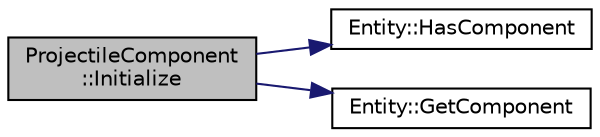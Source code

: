 digraph "ProjectileComponent::Initialize"
{
  edge [fontname="Helvetica",fontsize="10",labelfontname="Helvetica",labelfontsize="10"];
  node [fontname="Helvetica",fontsize="10",shape=record];
  rankdir="LR";
  Node1 [label="ProjectileComponent\l::Initialize",height=0.2,width=0.4,color="black", fillcolor="grey75", style="filled", fontcolor="black"];
  Node1 -> Node2 [color="midnightblue",fontsize="10",style="solid",fontname="Helvetica"];
  Node2 [label="Entity::HasComponent",height=0.2,width=0.4,color="black", fillcolor="white", style="filled",URL="$class_entity.html#a7dbc19f41030f577ec538c082d1470a8"];
  Node1 -> Node3 [color="midnightblue",fontsize="10",style="solid",fontname="Helvetica"];
  Node3 [label="Entity::GetComponent",height=0.2,width=0.4,color="black", fillcolor="white", style="filled",URL="$class_entity.html#a0084a74b2e2a363e4d3224d1877b9cf3"];
}
